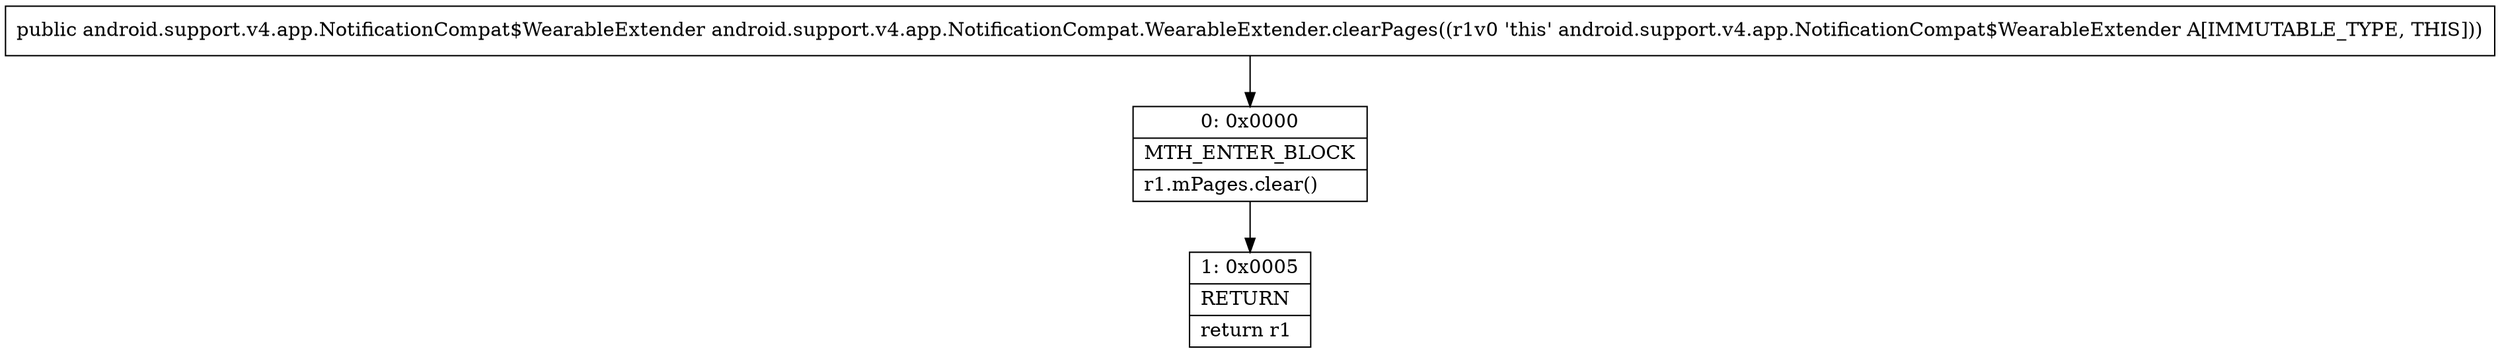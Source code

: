 digraph "CFG forandroid.support.v4.app.NotificationCompat.WearableExtender.clearPages()Landroid\/support\/v4\/app\/NotificationCompat$WearableExtender;" {
Node_0 [shape=record,label="{0\:\ 0x0000|MTH_ENTER_BLOCK\l|r1.mPages.clear()\l}"];
Node_1 [shape=record,label="{1\:\ 0x0005|RETURN\l|return r1\l}"];
MethodNode[shape=record,label="{public android.support.v4.app.NotificationCompat$WearableExtender android.support.v4.app.NotificationCompat.WearableExtender.clearPages((r1v0 'this' android.support.v4.app.NotificationCompat$WearableExtender A[IMMUTABLE_TYPE, THIS])) }"];
MethodNode -> Node_0;
Node_0 -> Node_1;
}

